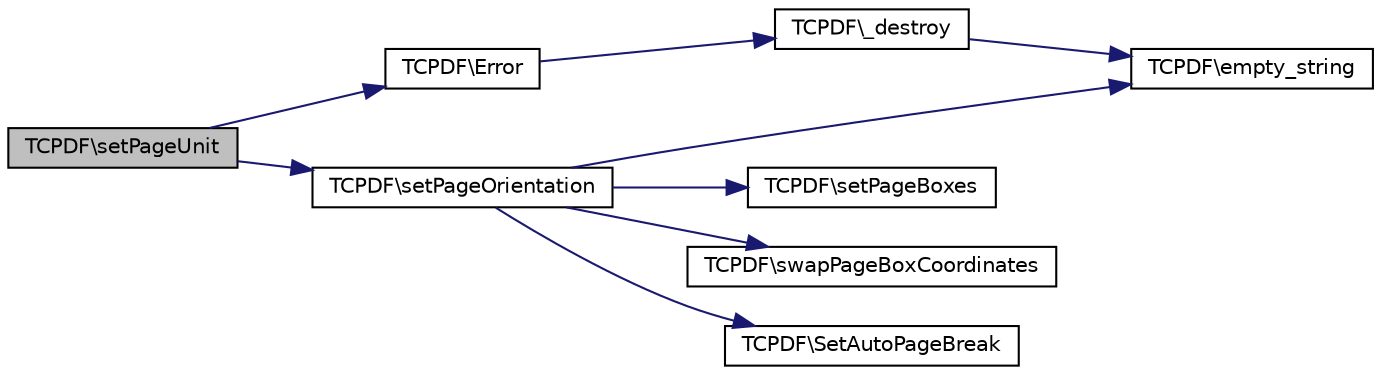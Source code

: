 digraph G
{
  edge [fontname="Helvetica",fontsize="10",labelfontname="Helvetica",labelfontsize="10"];
  node [fontname="Helvetica",fontsize="10",shape=record];
  rankdir="LR";
  Node1 [label="TCPDF\\setPageUnit",height=0.2,width=0.4,color="black", fillcolor="grey75", style="filled" fontcolor="black"];
  Node1 -> Node2 [color="midnightblue",fontsize="10",style="solid",fontname="Helvetica"];
  Node2 [label="TCPDF\\Error",height=0.2,width=0.4,color="black", fillcolor="white", style="filled",URL="$classTCPDF.html#a27ecf2a6c86b4b7976ebfaf5912b0f91",tooltip="This method is automatically called in case of fatal error; it simply outputs the message and halts t..."];
  Node2 -> Node3 [color="midnightblue",fontsize="10",style="solid",fontname="Helvetica"];
  Node3 [label="TCPDF\\_destroy",height=0.2,width=0.4,color="black", fillcolor="white", style="filled",URL="$classTCPDF.html#ae91c72441bff1164a3ab9d237a4e1faa",tooltip="Unset all class variables except the following critical variables: internal_encoding, state, bufferlen, buffer and diskcache."];
  Node3 -> Node4 [color="midnightblue",fontsize="10",style="solid",fontname="Helvetica"];
  Node4 [label="TCPDF\\empty_string",height=0.2,width=0.4,color="black", fillcolor="white", style="filled",URL="$classTCPDF.html#a681e9cc13fa324d8e538a5873f3990c2",tooltip="Determine whether a string is empty."];
  Node1 -> Node5 [color="midnightblue",fontsize="10",style="solid",fontname="Helvetica"];
  Node5 [label="TCPDF\\setPageOrientation",height=0.2,width=0.4,color="black", fillcolor="white", style="filled",URL="$classTCPDF.html#ad6a3575405b61049ff85ce019df5451d",tooltip="Set page orientation."];
  Node5 -> Node6 [color="midnightblue",fontsize="10",style="solid",fontname="Helvetica"];
  Node6 [label="TCPDF\\setPageBoxes",height=0.2,width=0.4,color="black", fillcolor="white", style="filled",URL="$classTCPDF.html#a09a578a5ed1c9a57a4fa8322272ff7b0",tooltip="Set page boundaries."];
  Node5 -> Node7 [color="midnightblue",fontsize="10",style="solid",fontname="Helvetica"];
  Node7 [label="TCPDF\\swapPageBoxCoordinates",height=0.2,width=0.4,color="black", fillcolor="white", style="filled",URL="$classTCPDF.html#a36a26d0b6e2ae2d356a5567105f7db41",tooltip="Swap X and Y coordinates of page boxes (change page boxes orientation)."];
  Node5 -> Node4 [color="midnightblue",fontsize="10",style="solid",fontname="Helvetica"];
  Node5 -> Node8 [color="midnightblue",fontsize="10",style="solid",fontname="Helvetica"];
  Node8 [label="TCPDF\\SetAutoPageBreak",height=0.2,width=0.4,color="black", fillcolor="white", style="filled",URL="$classTCPDF.html#a4430365ea0b9015b4aefedad1ba77ea9",tooltip="Enables or disables the automatic page breaking mode."];
}

